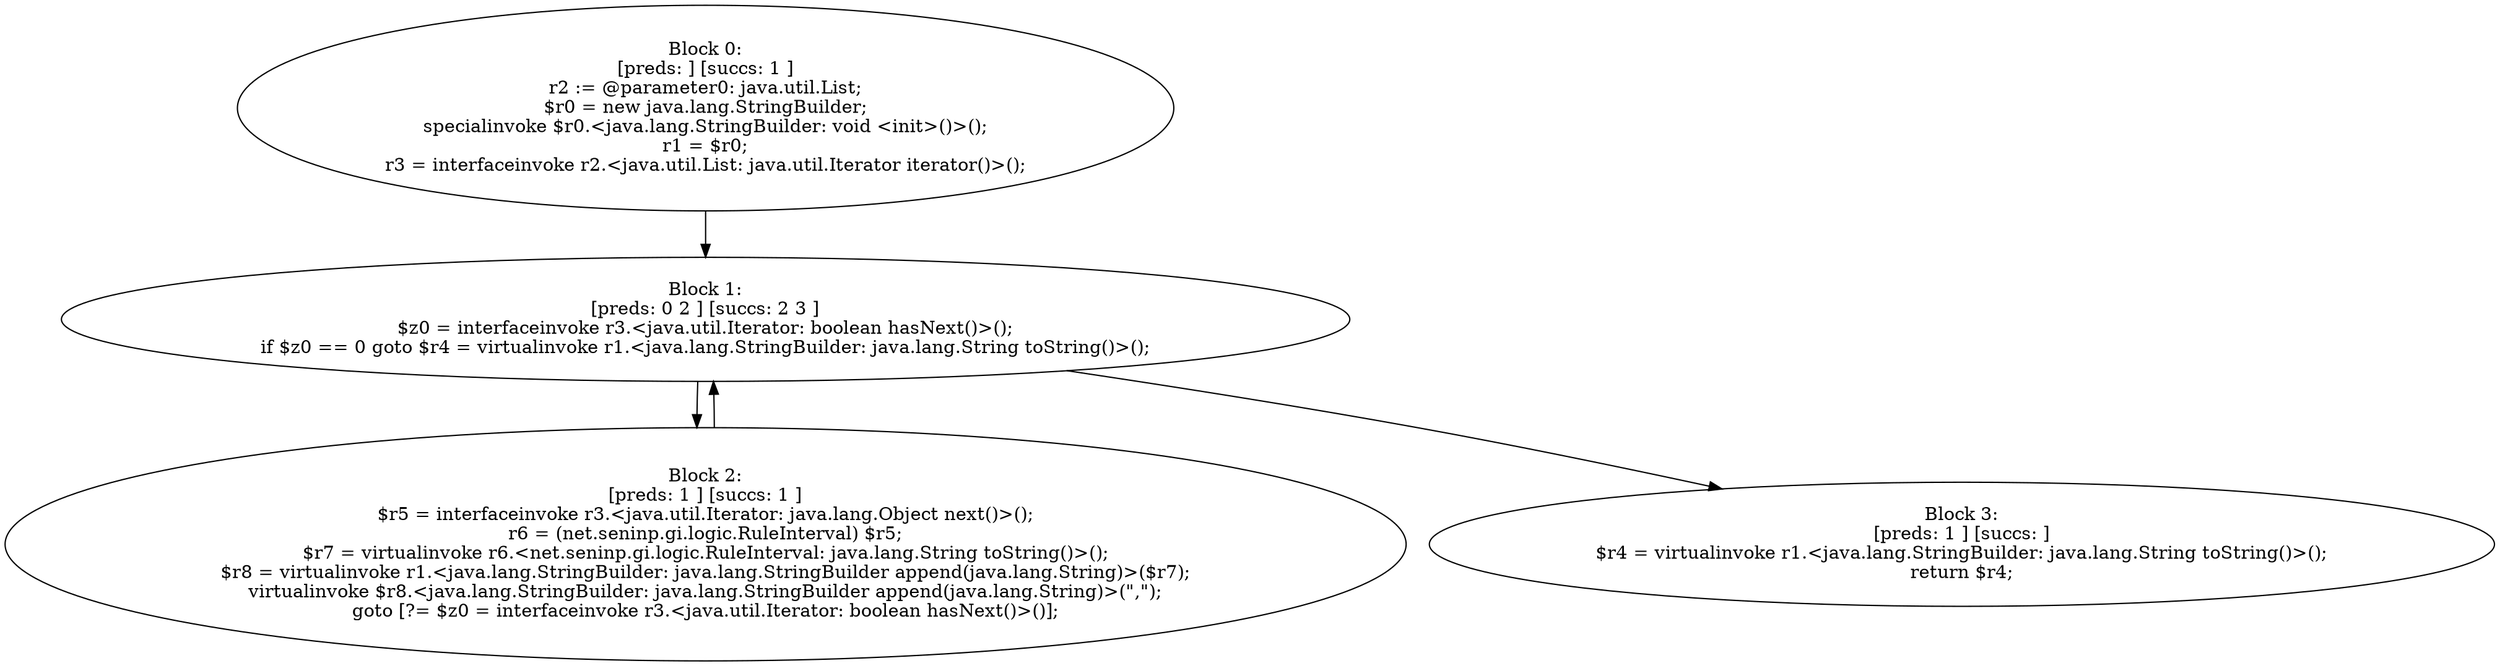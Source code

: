 digraph "unitGraph" {
    "Block 0:
[preds: ] [succs: 1 ]
r2 := @parameter0: java.util.List;
$r0 = new java.lang.StringBuilder;
specialinvoke $r0.<java.lang.StringBuilder: void <init>()>();
r1 = $r0;
r3 = interfaceinvoke r2.<java.util.List: java.util.Iterator iterator()>();
"
    "Block 1:
[preds: 0 2 ] [succs: 2 3 ]
$z0 = interfaceinvoke r3.<java.util.Iterator: boolean hasNext()>();
if $z0 == 0 goto $r4 = virtualinvoke r1.<java.lang.StringBuilder: java.lang.String toString()>();
"
    "Block 2:
[preds: 1 ] [succs: 1 ]
$r5 = interfaceinvoke r3.<java.util.Iterator: java.lang.Object next()>();
r6 = (net.seninp.gi.logic.RuleInterval) $r5;
$r7 = virtualinvoke r6.<net.seninp.gi.logic.RuleInterval: java.lang.String toString()>();
$r8 = virtualinvoke r1.<java.lang.StringBuilder: java.lang.StringBuilder append(java.lang.String)>($r7);
virtualinvoke $r8.<java.lang.StringBuilder: java.lang.StringBuilder append(java.lang.String)>(\",\");
goto [?= $z0 = interfaceinvoke r3.<java.util.Iterator: boolean hasNext()>()];
"
    "Block 3:
[preds: 1 ] [succs: ]
$r4 = virtualinvoke r1.<java.lang.StringBuilder: java.lang.String toString()>();
return $r4;
"
    "Block 0:
[preds: ] [succs: 1 ]
r2 := @parameter0: java.util.List;
$r0 = new java.lang.StringBuilder;
specialinvoke $r0.<java.lang.StringBuilder: void <init>()>();
r1 = $r0;
r3 = interfaceinvoke r2.<java.util.List: java.util.Iterator iterator()>();
"->"Block 1:
[preds: 0 2 ] [succs: 2 3 ]
$z0 = interfaceinvoke r3.<java.util.Iterator: boolean hasNext()>();
if $z0 == 0 goto $r4 = virtualinvoke r1.<java.lang.StringBuilder: java.lang.String toString()>();
";
    "Block 1:
[preds: 0 2 ] [succs: 2 3 ]
$z0 = interfaceinvoke r3.<java.util.Iterator: boolean hasNext()>();
if $z0 == 0 goto $r4 = virtualinvoke r1.<java.lang.StringBuilder: java.lang.String toString()>();
"->"Block 2:
[preds: 1 ] [succs: 1 ]
$r5 = interfaceinvoke r3.<java.util.Iterator: java.lang.Object next()>();
r6 = (net.seninp.gi.logic.RuleInterval) $r5;
$r7 = virtualinvoke r6.<net.seninp.gi.logic.RuleInterval: java.lang.String toString()>();
$r8 = virtualinvoke r1.<java.lang.StringBuilder: java.lang.StringBuilder append(java.lang.String)>($r7);
virtualinvoke $r8.<java.lang.StringBuilder: java.lang.StringBuilder append(java.lang.String)>(\",\");
goto [?= $z0 = interfaceinvoke r3.<java.util.Iterator: boolean hasNext()>()];
";
    "Block 1:
[preds: 0 2 ] [succs: 2 3 ]
$z0 = interfaceinvoke r3.<java.util.Iterator: boolean hasNext()>();
if $z0 == 0 goto $r4 = virtualinvoke r1.<java.lang.StringBuilder: java.lang.String toString()>();
"->"Block 3:
[preds: 1 ] [succs: ]
$r4 = virtualinvoke r1.<java.lang.StringBuilder: java.lang.String toString()>();
return $r4;
";
    "Block 2:
[preds: 1 ] [succs: 1 ]
$r5 = interfaceinvoke r3.<java.util.Iterator: java.lang.Object next()>();
r6 = (net.seninp.gi.logic.RuleInterval) $r5;
$r7 = virtualinvoke r6.<net.seninp.gi.logic.RuleInterval: java.lang.String toString()>();
$r8 = virtualinvoke r1.<java.lang.StringBuilder: java.lang.StringBuilder append(java.lang.String)>($r7);
virtualinvoke $r8.<java.lang.StringBuilder: java.lang.StringBuilder append(java.lang.String)>(\",\");
goto [?= $z0 = interfaceinvoke r3.<java.util.Iterator: boolean hasNext()>()];
"->"Block 1:
[preds: 0 2 ] [succs: 2 3 ]
$z0 = interfaceinvoke r3.<java.util.Iterator: boolean hasNext()>();
if $z0 == 0 goto $r4 = virtualinvoke r1.<java.lang.StringBuilder: java.lang.String toString()>();
";
}
